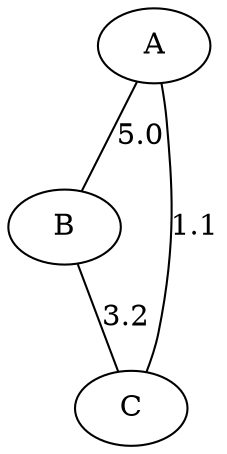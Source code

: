 graph undirected_weighted_graph {
    A -- B [label="5.0"];
    B -- C [label="3.2"];
    C -- A [label="1.1"];
}
